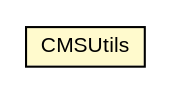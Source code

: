 #!/usr/local/bin/dot
#
# Class diagram 
# Generated by UMLGraph version R5_6-24-gf6e263 (http://www.umlgraph.org/)
#

digraph G {
	edge [fontname="arial",fontsize=10,labelfontname="arial",labelfontsize=10];
	node [fontname="arial",fontsize=10,shape=plaintext];
	nodesep=0.25;
	ranksep=0.5;
	// eu.europa.esig.dss.cades.CMSUtils
	c196599 [label=<<table title="eu.europa.esig.dss.cades.CMSUtils" border="0" cellborder="1" cellspacing="0" cellpadding="2" port="p" bgcolor="lemonChiffon" href="./CMSUtils.html">
		<tr><td><table border="0" cellspacing="0" cellpadding="1">
<tr><td align="center" balign="center"> CMSUtils </td></tr>
		</table></td></tr>
		</table>>, URL="./CMSUtils.html", fontname="arial", fontcolor="black", fontsize=10.0];
}

